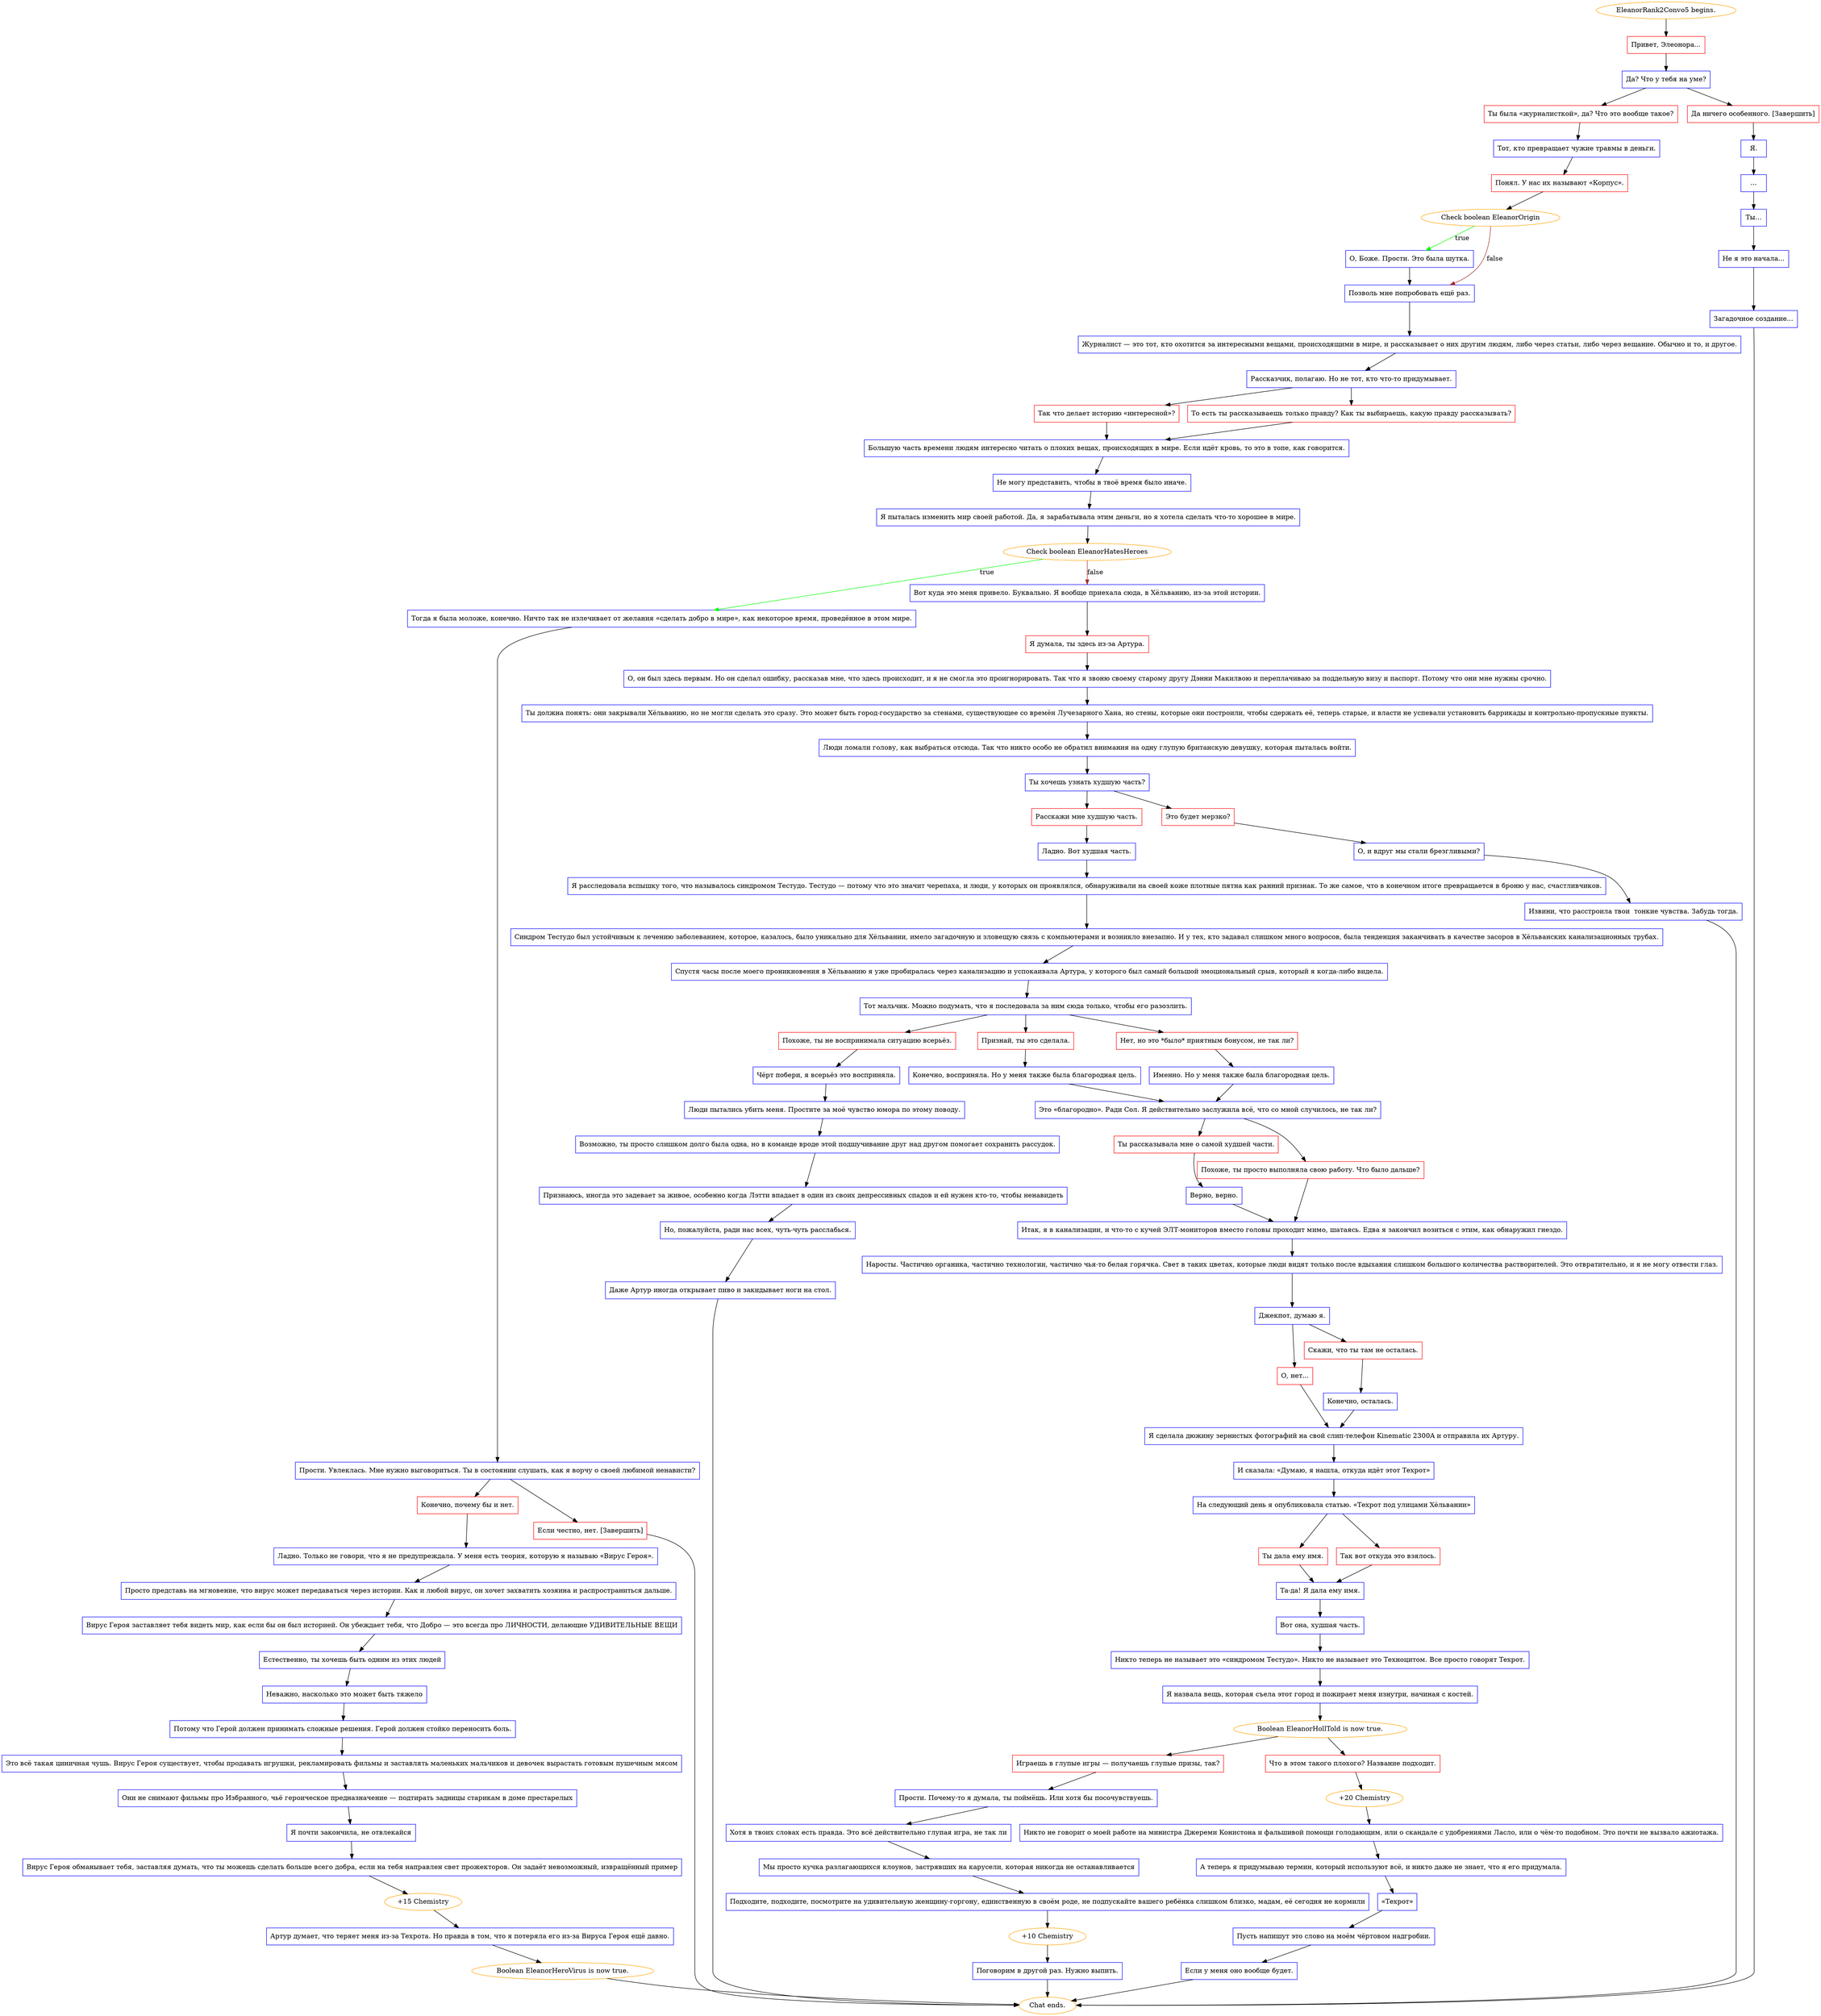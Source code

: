 digraph {
	"EleanorRank2Convo5 begins." [color=orange];
		"EleanorRank2Convo5 begins." -> j466377202;
	j466377202 [label="Привет, Элеонора...",shape=box,color=red];
		j466377202 -> j3845551527;
	j3845551527 [label="Да? Что у тебя на уме?",shape=box,color=blue];
		j3845551527 -> j2215116782;
		j3845551527 -> j1197049941;
	j2215116782 [label="Ты была «журналисткой», да? Что это вообще такое?",shape=box,color=red];
		j2215116782 -> j1675317690;
	j1197049941 [label="Да ничего особенного. [Завершить]",shape=box,color=red];
		j1197049941 -> j3192014180;
	j1675317690 [label="Тот, кто превращает чужие травмы в деньги.",shape=box,color=blue];
		j1675317690 -> j3822510509;
	j3192014180 [label="Я.",shape=box,color=blue];
		j3192014180 -> j911513180;
	j3822510509 [label="Понял. У нас их называют «Корпус».",shape=box,color=red];
		j3822510509 -> j2127172605;
	j911513180 [label="...",shape=box,color=blue];
		j911513180 -> j3802053005;
	j2127172605 [label="Check boolean EleanorOrigin",color=orange];
		j2127172605 -> j3853536832 [label=true,color=green];
		j2127172605 -> j1424189047 [label=false,color=brown];
	j3802053005 [label="Ты...",shape=box,color=blue];
		j3802053005 -> j3101115198;
	j3853536832 [label="О, Боже. Прости. Это была шутка.",shape=box,color=blue];
		j3853536832 -> j1424189047;
	j1424189047 [label="Позволь мне попробовать ещё раз.",shape=box,color=blue];
		j1424189047 -> j1581155668;
	j3101115198 [label="Не я это начала...",shape=box,color=blue];
		j3101115198 -> j2575428023;
	j1581155668 [label="Журналист — это тот, кто охотится за интересными вещами, происходящими в мире, и рассказывает о них другим людям, либо через статьи, либо через вещание. Обычно и то, и другое.",shape=box,color=blue];
		j1581155668 -> j2357601821;
	j2575428023 [label="Загадочное создание...",shape=box,color=blue];
		j2575428023 -> "Chat ends.";
	j2357601821 [label="Рассказчик, полагаю. Но не тот, кто что-то придумывает.",shape=box,color=blue];
		j2357601821 -> j835982327;
		j2357601821 -> j2122108579;
	"Chat ends." [color=orange];
	j835982327 [label="Так что делает историю «интересной»?",shape=box,color=red];
		j835982327 -> j3087821336;
	j2122108579 [label="То есть ты рассказываешь только правду? Как ты выбираешь, какую правду рассказывать?",shape=box,color=red];
		j2122108579 -> j3087821336;
	j3087821336 [label="Большую часть времени людям интересно читать о плохих вещах, происходящих в мире. Если идёт кровь, то это в топе, как говорится.",shape=box,color=blue];
		j3087821336 -> j2743051071;
	j2743051071 [label="Не могу представить, чтобы в твоё время было иначе.",shape=box,color=blue];
		j2743051071 -> j1334798737;
	j1334798737 [label="Я пыталась изменить мир своей работой. Да, я зарабатывала этим деньги, но я хотела сделать что-то хорошее в мире.",shape=box,color=blue];
		j1334798737 -> j2916376111;
	j2916376111 [label="Check boolean EleanorHatesHeroes",color=orange];
		j2916376111 -> j591638786 [label=true,color=green];
		j2916376111 -> j3709245359 [label=false,color=brown];
	j591638786 [label="Тогда я была моложе, конечно. Ничто так не излечивает от желания «сделать добро в мире», как некоторое время, проведённое в этом мире.",shape=box,color=blue];
		j591638786 -> j3043381069;
	j3709245359 [label="Вот куда это меня привело. Буквально. Я вообще приехала сюда, в Хёльванию, из-за этой истории.",shape=box,color=blue];
		j3709245359 -> j4125056424;
	j3043381069 [label="Прости. Увлеклась. Мне нужно выговориться. Ты в состоянии слушать, как я ворчу о своей любимой ненависти?",shape=box,color=blue];
		j3043381069 -> j753040130;
		j3043381069 -> j3507755521;
	j4125056424 [label="Я думала, ты здесь из-за Артура.",shape=box,color=red];
		j4125056424 -> j1290249248;
	j753040130 [label="Конечно, почему бы и нет.",shape=box,color=red];
		j753040130 -> j1401950227;
	j3507755521 [label="Если честно, нет. [Завершить]",shape=box,color=red];
		j3507755521 -> "Chat ends.";
	j1290249248 [label="О, он был здесь первым. Но он сделал ошибку, рассказав мне, что здесь происходит, и я не смогла это проигнорировать. Так что я звоню своему старому другу Дэнни Макилвою и переплачиваю за поддельную визу и паспорт. Потому что они мне нужны срочно.",shape=box,color=blue];
		j1290249248 -> j2369982278;
	j1401950227 [label="Ладно. Только не говори, что я не предупреждала. У меня есть теория, которую я называю «Вирус Героя».",shape=box,color=blue];
		j1401950227 -> j3615004100;
	j2369982278 [label="Ты должна понять: они закрывали Хёльванию, но не могли сделать это сразу. Это может быть город-государство за стенами, существующее со времён Лучезарного Хана, но стены, которые они построили, чтобы сдержать её, теперь старые, и власти не успевали установить баррикады и контрольно-пропускные пункты.",shape=box,color=blue];
		j2369982278 -> j3288177242;
	j3615004100 [label="Просто представь на мгновение, что вирус может передаваться через истории. Как и любой вирус, он хочет захватить хозяина и распространиться дальше.",shape=box,color=blue];
		j3615004100 -> j3900473934;
	j3288177242 [label="Люди ломали голову, как выбраться отсюда. Так что никто особо не обратил внимания на одну глупую британскую девушку, которая пыталась войти.",shape=box,color=blue];
		j3288177242 -> j4294193177;
	j3900473934 [label="Вирус Героя заставляет тебя видеть мир, как если бы он был историей. Он убеждает тебя, что Добро — это всегда про ЛИЧНОСТИ, делающие УДИВИТЕЛЬНЫЕ ВЕЩИ",shape=box,color=blue];
		j3900473934 -> j1713153358;
	j4294193177 [label="Ты хочешь узнать худшую часть?",shape=box,color=blue];
		j4294193177 -> j1392122855;
		j4294193177 -> j1676862607;
	j1713153358 [label="Естественно, ты хочешь быть одним из этих людей",shape=box,color=blue];
		j1713153358 -> j805353829;
	j1392122855 [label="Расскажи мне худшую часть.",shape=box,color=red];
		j1392122855 -> j2768501760;
	j1676862607 [label="Это будет мерзко?",shape=box,color=red];
		j1676862607 -> j1475521964;
	j805353829 [label="Неважно, насколько это может быть тяжело",shape=box,color=blue];
		j805353829 -> j1511363696;
	j2768501760 [label="Ладно. Вот худшая часть.",shape=box,color=blue];
		j2768501760 -> j1486673516;
	j1475521964 [label="О, и вдруг мы стали брезгливыми?",shape=box,color=blue];
		j1475521964 -> j1346174277;
	j1511363696 [label="Потому что Герой должен принимать сложные решения. Герой должен стойко переносить боль.",shape=box,color=blue];
		j1511363696 -> j2531068006;
	j1486673516 [label="Я расследовала вспышку того, что называлось синдромом Тестудо. Тестудо — потому что это значит черепаха, и люди, у которых он проявлялся, обнаруживали на своей коже плотные пятна как ранний признак. То же самое, что в конечном итоге превращается в броню у нас, счастливчиков.",shape=box,color=blue];
		j1486673516 -> j2745473246;
	j1346174277 [label="Извини, что расстроила твои  тонкие чувства. Забудь тогда.",shape=box,color=blue];
		j1346174277 -> "Chat ends.";
	j2531068006 [label="Это всё такая циничная чушь. Вирус Героя существует, чтобы продавать игрушки, рекламировать фильмы и заставлять маленьких мальчиков и девочек вырастать готовым пушечным мясом",shape=box,color=blue];
		j2531068006 -> j3890246733;
	j2745473246 [label="Синдром Тестудо был устойчивым к лечению заболеванием, которое, казалось, было уникально для Хёльвании, имело загадочную и зловещую связь с компьютерами и возникло внезапно. И у тех, кто задавал слишком много вопросов, была тенденция заканчивать в качестве засоров в Хёльванских канализационных трубах.",shape=box,color=blue];
		j2745473246 -> j2463398497;
	j3890246733 [label="Они не снимают фильмы про Избранного, чьё героическое предназначение — подтирать задницы старикам в доме престарелых",shape=box,color=blue];
		j3890246733 -> j4212101262;
	j2463398497 [label="Спустя часы после моего проникновения в Хёльванию я уже пробиралась через канализацию и успокаивала Артура, у которого был самый большой эмоциональный срыв, который я когда-либо видела.",shape=box,color=blue];
		j2463398497 -> j125226925;
	j4212101262 [label="Я почти закончила, не отвлекайся",shape=box,color=blue];
		j4212101262 -> j535315169;
	j125226925 [label="Тот мальчик. Можно подумать, что я последовала за ним сюда только, чтобы его разозлить.",shape=box,color=blue];
		j125226925 -> j3660540588;
		j125226925 -> j4124072094;
		j125226925 -> j2823766620;
	j535315169 [label="Вирус Героя обманывает тебя, заставляя думать, что ты можешь сделать больше всего добра, если на тебя направлен свет прожекторов. Он задаёт невозможный, извращённый пример",shape=box,color=blue];
		j535315169 -> j1457891604;
	j3660540588 [label="Похоже, ты не воспринимала ситуацию всерьёз.",shape=box,color=red];
		j3660540588 -> j2048357689;
	j4124072094 [label="Признай, ты это сделала.",shape=box,color=red];
		j4124072094 -> j3172454464;
	j2823766620 [label="Нет, но это *было* приятным бонусом, не так ли?",shape=box,color=red];
		j2823766620 -> j496736887;
	j1457891604 [label="+15 Chemistry",color=orange];
		j1457891604 -> j1930536283;
	j2048357689 [label="Чёрт побери, я всерьёз это восприняла.",shape=box,color=blue];
		j2048357689 -> j2122593674;
	j3172454464 [label="Конечно, восприняла. Но у меня также была благородная цель.",shape=box,color=blue];
		j3172454464 -> j3423719188;
	j496736887 [label="Именно. Но у меня также была благородная цель.",shape=box,color=blue];
		j496736887 -> j3423719188;
	j1930536283 [label="Артур думает, что теряет меня из-за Техрота. Но правда в том, что я потеряла его из-за Вируса Героя ещё давно.",shape=box,color=blue];
		j1930536283 -> j3440758730;
	j2122593674 [label="Люди пытались убить меня. Простите за моё чувство юмора по этому поводу.",shape=box,color=blue];
		j2122593674 -> j3634405909;
	j3423719188 [label="Это «благородно». Ради Сол. Я действительно заслужила всё, что со мной случилось, не так ли?",shape=box,color=blue];
		j3423719188 -> j2134581565;
		j3423719188 -> j3353785195;
	j3440758730 [label="Boolean EleanorHeroVirus is now true.",color=orange];
		j3440758730 -> "Chat ends.";
	j3634405909 [label="Возможно, ты просто слишком долго была одна, но в команде вроде этой подшучивание друг над другом помогает сохранить рассудок.",shape=box,color=blue];
		j3634405909 -> j2437273613;
	j2134581565 [label="Ты рассказывала мне о самой худшей части.",shape=box,color=red];
		j2134581565 -> j2212407162;
	j3353785195 [label="Похоже, ты просто выполняла свою работу. Что было дальше?",shape=box,color=red];
		j3353785195 -> j2634960716;
	j2437273613 [label="Признаюсь, иногда это задевает за живое, особенно когда Лэтти впадает в один из своих депрессивных спадов и ей нужен кто-то, чтобы ненавидеть",shape=box,color=blue];
		j2437273613 -> j928036961;
	j2212407162 [label="Верно, верно.",shape=box,color=blue];
		j2212407162 -> j2634960716;
	j2634960716 [label="Итак, я в канализации, и что-то с кучей ЭЛТ-мониторов вместо головы проходит мимо, шатаясь. Едва я закончил возиться с этим, как обнаружил гнездо.",shape=box,color=blue];
		j2634960716 -> j3427698987;
	j928036961 [label="Но, пожалуйста, ради нас всех, чуть-чуть расслабься.",shape=box,color=blue];
		j928036961 -> j1669751638;
	j3427698987 [label="Наросты. Частично органика, частично технологии, частично чья-то белая горячка. Свет в таких цветах, которые люди видят только после вдыхания слишком большого количества растворителей. Это отвратительно, и я не могу отвести глаз.",shape=box,color=blue];
		j3427698987 -> j253110634;
	j1669751638 [label="Даже Артур иногда открывает пиво и закидывает ноги на стол.",shape=box,color=blue];
		j1669751638 -> "Chat ends.";
	j253110634 [label="Джекпот, думаю я.",shape=box,color=blue];
		j253110634 -> j2051169746;
		j253110634 -> j4152425808;
	j2051169746 [label="О, нет...",shape=box,color=red];
		j2051169746 -> j166630281;
	j4152425808 [label="Скажи, что ты там не осталась.",shape=box,color=red];
		j4152425808 -> j3274549129;
	j166630281 [label="Я сделала дюжину зернистых фотографий на свой слип-телефон Kinematic 2300A и отправила их Артуру.",shape=box,color=blue];
		j166630281 -> j3560171290;
	j3274549129 [label="Конечно, осталась.",shape=box,color=blue];
		j3274549129 -> j166630281;
	j3560171290 [label="И сказала: «Думаю, я нашла, откуда идёт этот Техрот»",shape=box,color=blue];
		j3560171290 -> j2477650907;
	j2477650907 [label="На следующий день я опубликовала статью. «Техрот под улицами Хёльвании»",shape=box,color=blue];
		j2477650907 -> j3676061343;
		j2477650907 -> j2272292464;
	j3676061343 [label="Ты дала ему имя.",shape=box,color=red];
		j3676061343 -> j3938690419;
	j2272292464 [label="Так вот откуда это взялось.",shape=box,color=red];
		j2272292464 -> j3938690419;
	j3938690419 [label="Та-да! Я дала ему имя.",shape=box,color=blue];
		j3938690419 -> j3359224535;
	j3359224535 [label="Вот она, худшая часть.",shape=box,color=blue];
		j3359224535 -> j896512836;
	j896512836 [label="Никто теперь не называет это «синдромом Тестудо». Никто не называет это Техноцитом. Все просто говорят Техрот.",shape=box,color=blue];
		j896512836 -> j2864351388;
	j2864351388 [label="Я назвала вещь, которая съела этот город и пожирает меня изнутри, начиная с костей.",shape=box,color=blue];
		j2864351388 -> j1265973904;
	j1265973904 [label="Boolean EleanorHollTold is now true.",color=orange];
		j1265973904 -> j2653455127;
		j1265973904 -> j1894687670;
	j2653455127 [label="Играешь в глупые игры — получаешь глупые призы, так?",shape=box,color=red];
		j2653455127 -> j28563014;
	j1894687670 [label="Что в этом такого плохого? Название подходит.",shape=box,color=red];
		j1894687670 -> j791716943;
	j28563014 [label="Прости. Почему-то я думала, ты поймёшь. Или хотя бы посочувствуешь.",shape=box,color=blue];
		j28563014 -> j2510595623;
	j791716943 [label="+20 Chemistry",color=orange];
		j791716943 -> j2733086446;
	j2510595623 [label="Хотя в твоих словах есть правда. Это всё действительно глупая игра, не так ли",shape=box,color=blue];
		j2510595623 -> j1159379107;
	j2733086446 [label="Никто не говорит о моей работе на министра Джереми Конистона и фальшивой помощи голодающим, или о скандале с удобрениями Ласло, или о чём-то подобном. Это почти не вызвало ажиотажа.",shape=box,color=blue];
		j2733086446 -> j58382781;
	j1159379107 [label="Мы просто кучка разлагающихся клоунов, застрявших на карусели, которая никогда не останавливается",shape=box,color=blue];
		j1159379107 -> j134478955;
	j58382781 [label="А теперь я придумываю термин, который используют всё, и никто даже не знает, что я его придумала.",shape=box,color=blue];
		j58382781 -> j1246809853;
	j134478955 [label="Подходите, подходите, посмотрите на удивительную женщину-горгону, единственную в своём роде, не подпускайте вашего ребёнка слишком близко, мадам, её сегодня не кормили",shape=box,color=blue];
		j134478955 -> j2046728610;
	j1246809853 [label="«Техрот»",shape=box,color=blue];
		j1246809853 -> j826508991;
	j2046728610 [label="+10 Chemistry",color=orange];
		j2046728610 -> j2794223526;
	j826508991 [label="Пусть напишут это слово на моём чёртовом надгробии.",shape=box,color=blue];
		j826508991 -> j2264546048;
	j2794223526 [label="Поговорим в другой раз. Нужно выпить.",shape=box,color=blue];
		j2794223526 -> "Chat ends.";
	j2264546048 [label="Если у меня оно вообще будет.",shape=box,color=blue];
		j2264546048 -> "Chat ends.";
}